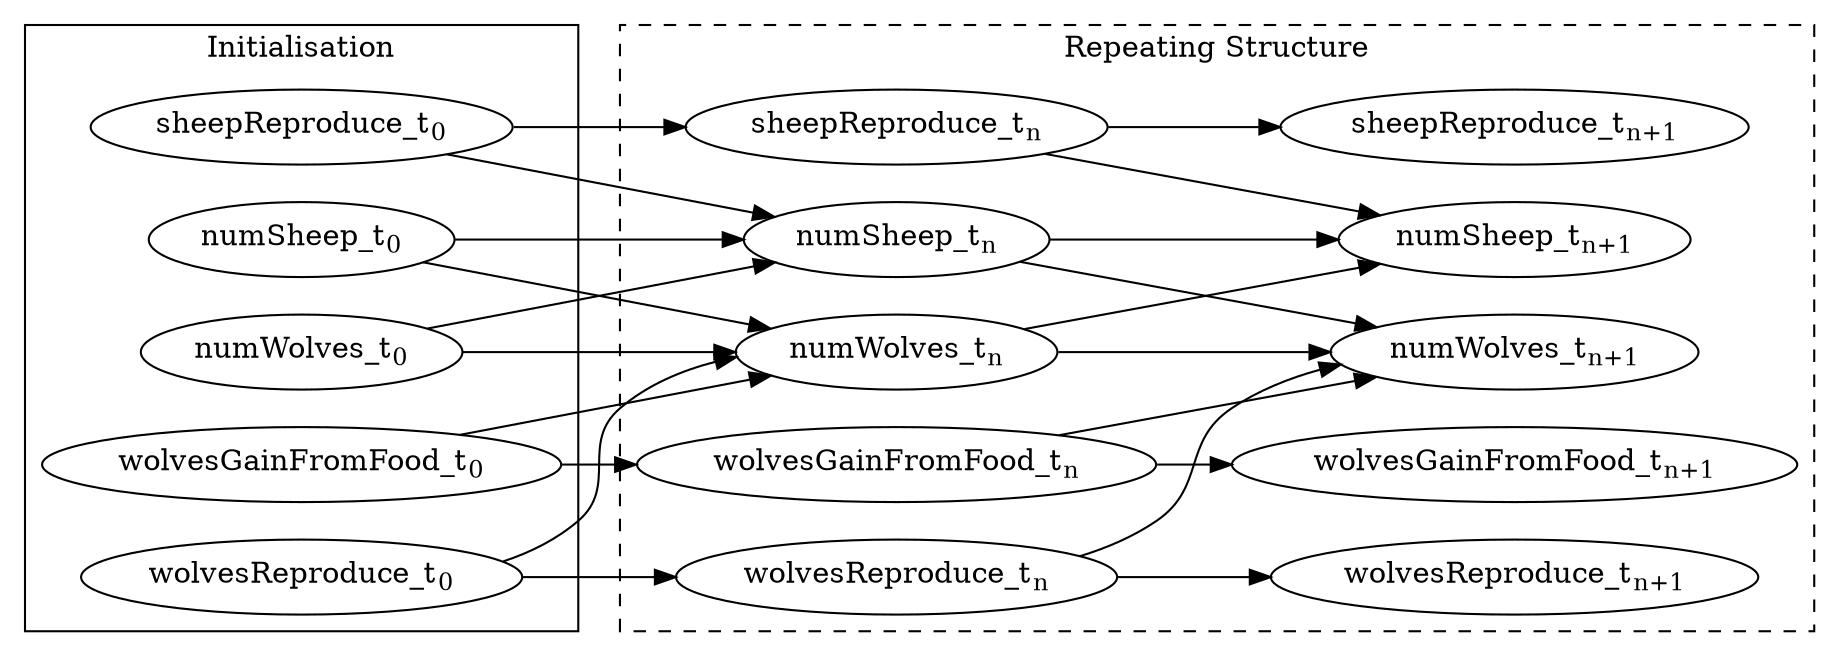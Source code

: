 digraph "" {
	graph [newrank=True,
		rankdir=LR
	];
	subgraph cluster_0 {
		graph [label="Initialisation",
			pencolor=black
		];
		subgraph num_0 {
			graph [rank=same];
			numSheep_t0[label=<numSheep_t<sub>0</sub>>];
			sheepReproduce_t0[label=<sheepReproduce_t<sub>0</sub>>];
			wolvesGainFromFood_t0[label=<wolvesGainFromFood_t<sub>0</sub>>];
			numWolves_t0[label=<numWolves_t<sub>0</sub>>];
			wolvesReproduce_t0[label=<wolvesReproduce_t<sub>0</sub>>];
		}
	}
	subgraph cluster_1 {
		graph [label="Repeating Structure",
			pencolor=black,
			style=dashed
		];
		subgraph num_1 {
			graph [rank=same];
			numSheep_tn[label=<numSheep_t<sub>n</sub>>];
			sheepReproduce_tn[label=<sheepReproduce_t<sub>n</sub>>];
			numWolves_tn[label=<numWolves_t<sub>n</sub>>];
			wolvesReproduce_tn[label=<wolvesReproduce_t<sub>n</sub>>];
			wolvesGainFromFood_tn[label=<wolvesGainFromFood_t<sub>n</sub>>];
		}
		subgraph num_2 {
			graph [rank=same];
			numSheep_tn1[label=<numSheep_t<sub>n+1</sub>>];
			sheepReproduce_tn1[label=<sheepReproduce_t<sub>n+1</sub>>];
			numWolves_tn1[label=<numWolves_t<sub>n+1</sub>>];
			wolvesReproduce_tn1[label=<wolvesReproduce_t<sub>n+1</sub>>];
			wolvesGainFromFood_tn1[label=<wolvesGainFromFood_t<sub>n+1</sub>>];
		}
	}
	numSheep_t0 -> numSheep_tn;
	numSheep_t0 -> numWolves_tn;
	sheepReproduce_t0 -> numSheep_tn;
	sheepReproduce_t0 -> sheepReproduce_tn;
	wolvesGainFromFood_t0 -> numWolves_tn;
	wolvesGainFromFood_t0 -> wolvesGainFromFood_tn;
	numSheep_tn -> numSheep_tn1;
	numSheep_tn -> numWolves_tn1;
	sheepReproduce_tn -> numSheep_tn1;
	sheepReproduce_tn -> sheepReproduce_tn1;
	numWolves_t0 -> numSheep_tn;
	numWolves_t0 -> numWolves_tn;
	wolvesReproduce_t0 -> numWolves_tn;
	wolvesReproduce_t0 -> wolvesReproduce_tn;
	numWolves_tn -> numSheep_tn1;
	numWolves_tn -> numWolves_tn1;
	wolvesReproduce_tn -> numWolves_tn1;
	wolvesReproduce_tn -> wolvesReproduce_tn1;
	wolvesGainFromFood_tn -> numWolves_tn1;
	wolvesGainFromFood_tn -> wolvesGainFromFood_tn1;
}
